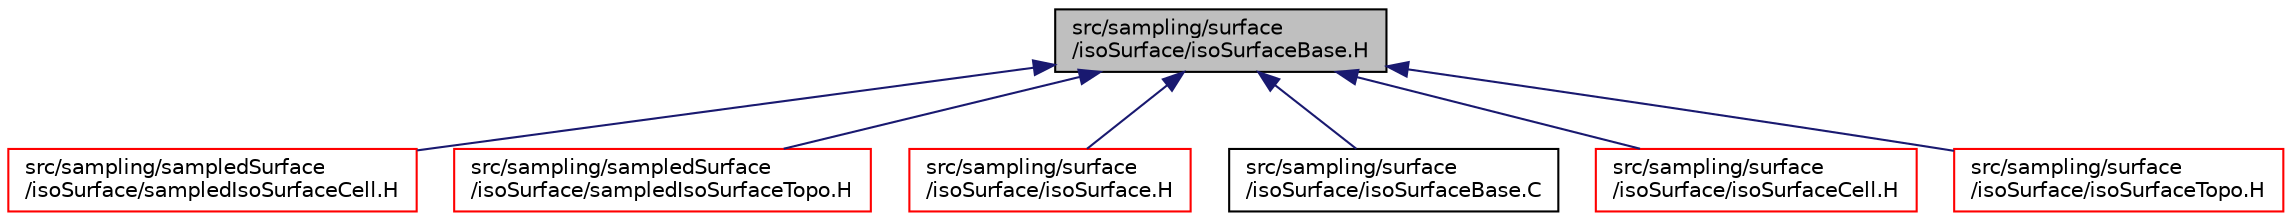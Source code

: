 digraph "src/sampling/surface/isoSurface/isoSurfaceBase.H"
{
  bgcolor="transparent";
  edge [fontname="Helvetica",fontsize="10",labelfontname="Helvetica",labelfontsize="10"];
  node [fontname="Helvetica",fontsize="10",shape=record];
  Node1 [label="src/sampling/surface\l/isoSurface/isoSurfaceBase.H",height=0.2,width=0.4,color="black", fillcolor="grey75", style="filled" fontcolor="black"];
  Node1 -> Node2 [dir="back",color="midnightblue",fontsize="10",style="solid",fontname="Helvetica"];
  Node2 [label="src/sampling/sampledSurface\l/isoSurface/sampledIsoSurfaceCell.H",height=0.2,width=0.4,color="red",URL="$sampledIsoSurfaceCell_8H.html"];
  Node1 -> Node3 [dir="back",color="midnightblue",fontsize="10",style="solid",fontname="Helvetica"];
  Node3 [label="src/sampling/sampledSurface\l/isoSurface/sampledIsoSurfaceTopo.H",height=0.2,width=0.4,color="red",URL="$sampledIsoSurfaceTopo_8H.html"];
  Node1 -> Node4 [dir="back",color="midnightblue",fontsize="10",style="solid",fontname="Helvetica"];
  Node4 [label="src/sampling/surface\l/isoSurface/isoSurface.H",height=0.2,width=0.4,color="red",URL="$isoSurface_8H.html"];
  Node1 -> Node5 [dir="back",color="midnightblue",fontsize="10",style="solid",fontname="Helvetica"];
  Node5 [label="src/sampling/surface\l/isoSurface/isoSurfaceBase.C",height=0.2,width=0.4,color="black",URL="$isoSurfaceBase_8C.html"];
  Node1 -> Node6 [dir="back",color="midnightblue",fontsize="10",style="solid",fontname="Helvetica"];
  Node6 [label="src/sampling/surface\l/isoSurface/isoSurfaceCell.H",height=0.2,width=0.4,color="red",URL="$isoSurfaceCell_8H.html"];
  Node1 -> Node7 [dir="back",color="midnightblue",fontsize="10",style="solid",fontname="Helvetica"];
  Node7 [label="src/sampling/surface\l/isoSurface/isoSurfaceTopo.H",height=0.2,width=0.4,color="red",URL="$isoSurfaceTopo_8H.html"];
}
